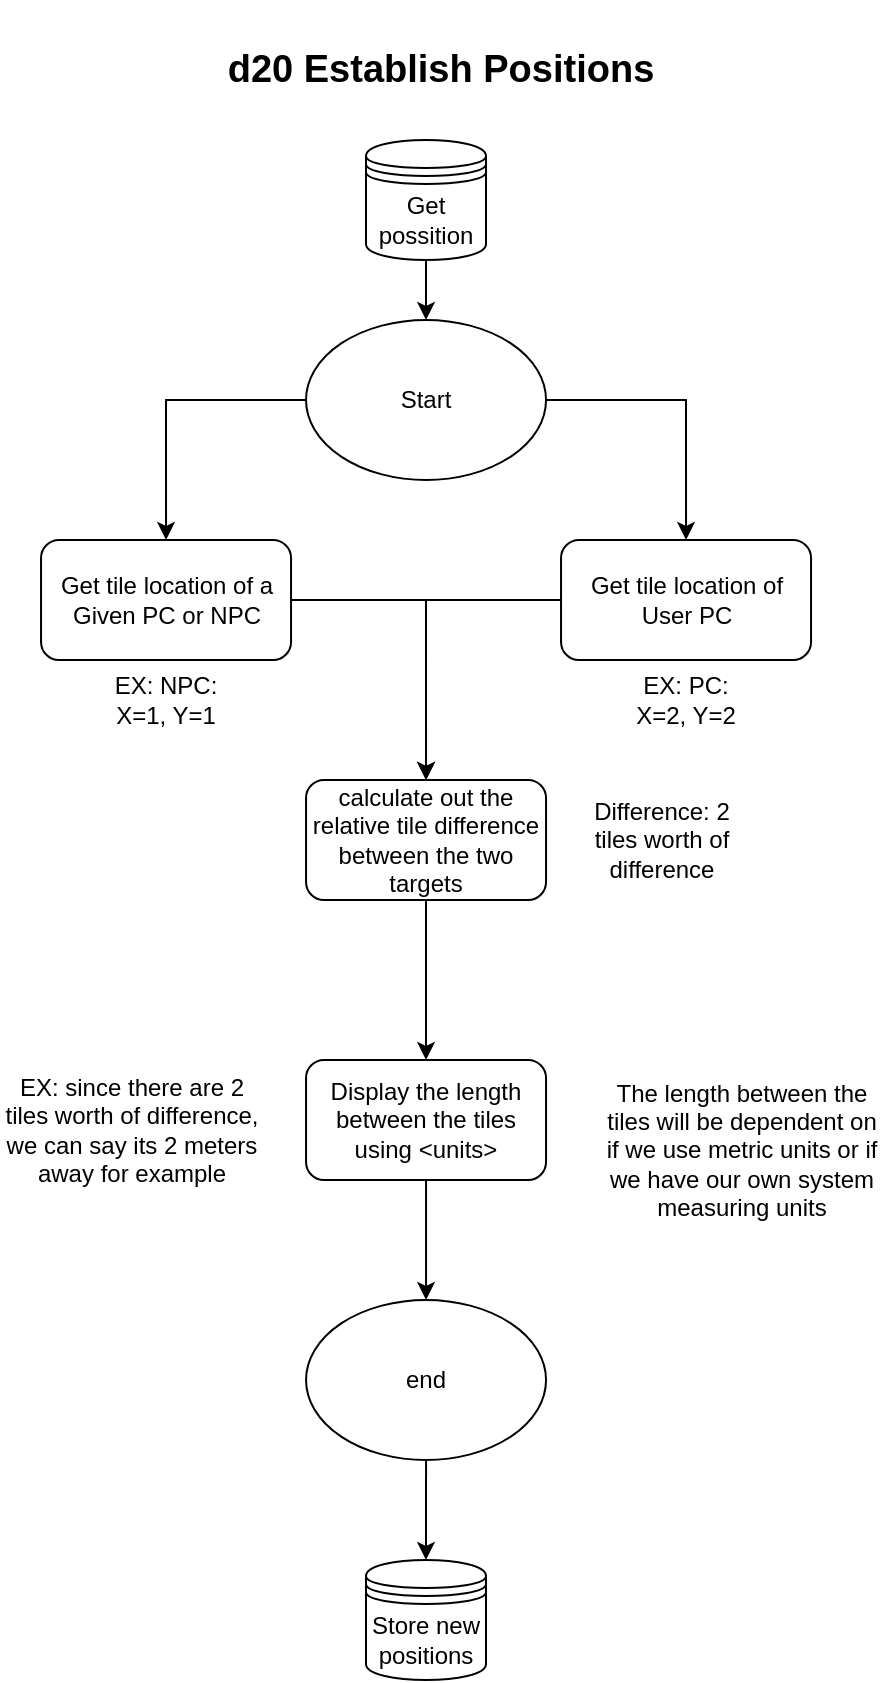 <mxfile version="14.5.1" type="device"><diagram id="H8119ROw4aTuKWtmfJ3v" name="Page-1"><mxGraphModel dx="1086" dy="806" grid="1" gridSize="10" guides="1" tooltips="1" connect="1" arrows="1" fold="1" page="1" pageScale="1" pageWidth="850" pageHeight="1100" math="0" shadow="0"><root><mxCell id="0"/><mxCell id="1" parent="0"/><mxCell id="LiUTzJivBKTN-oqaHDsj-17" style="edgeStyle=orthogonalEdgeStyle;rounded=0;orthogonalLoop=1;jettySize=auto;html=1;entryX=0.5;entryY=0;entryDx=0;entryDy=0;" parent="1" source="LiUTzJivBKTN-oqaHDsj-5" target="LiUTzJivBKTN-oqaHDsj-9" edge="1"><mxGeometry relative="1" as="geometry"/></mxCell><mxCell id="LiUTzJivBKTN-oqaHDsj-5" value="Get tile location of a Given PC or NPC" style="rounded=1;whiteSpace=wrap;html=1;" parent="1" vertex="1"><mxGeometry x="182.52" y="310" width="125" height="60" as="geometry"/></mxCell><mxCell id="LiUTzJivBKTN-oqaHDsj-16" style="edgeStyle=orthogonalEdgeStyle;rounded=0;orthogonalLoop=1;jettySize=auto;html=1;entryX=0.5;entryY=0;entryDx=0;entryDy=0;" parent="1" source="LiUTzJivBKTN-oqaHDsj-7" target="LiUTzJivBKTN-oqaHDsj-9" edge="1"><mxGeometry relative="1" as="geometry"/></mxCell><mxCell id="LiUTzJivBKTN-oqaHDsj-7" value="Get tile location of User PC" style="rounded=1;whiteSpace=wrap;html=1;" parent="1" vertex="1"><mxGeometry x="442.52" y="310" width="125" height="60" as="geometry"/></mxCell><mxCell id="LiUTzJivBKTN-oqaHDsj-14" style="edgeStyle=orthogonalEdgeStyle;rounded=0;orthogonalLoop=1;jettySize=auto;html=1;" parent="1" source="LiUTzJivBKTN-oqaHDsj-9" edge="1"><mxGeometry relative="1" as="geometry"><mxPoint x="375.02" y="570" as="targetPoint"/></mxGeometry></mxCell><mxCell id="LiUTzJivBKTN-oqaHDsj-9" value="calculate out the relative tile difference between the two targets" style="rounded=1;whiteSpace=wrap;html=1;" parent="1" vertex="1"><mxGeometry x="315.02" y="430" width="120" height="60" as="geometry"/></mxCell><mxCell id="LiUTzJivBKTN-oqaHDsj-13" value="&lt;b&gt;&lt;font style=&quot;font-size: 19px&quot;&gt;d20 Establish Positions&lt;/font&gt;&lt;/b&gt;" style="text;html=1;strokeColor=none;fillColor=none;align=center;verticalAlign=middle;whiteSpace=wrap;rounded=0;" parent="1" vertex="1"><mxGeometry x="271.88" y="40" width="221.25" height="70" as="geometry"/></mxCell><mxCell id="LiUTzJivBKTN-oqaHDsj-18" value="EX: NPC: X=1, Y=1" style="text;html=1;strokeColor=none;fillColor=none;align=center;verticalAlign=middle;whiteSpace=wrap;rounded=0;" parent="1" vertex="1"><mxGeometry x="205.02" y="370" width="80" height="40" as="geometry"/></mxCell><mxCell id="LiUTzJivBKTN-oqaHDsj-20" value="EX: PC: &lt;br&gt;X=2, Y=2" style="text;html=1;strokeColor=none;fillColor=none;align=center;verticalAlign=middle;whiteSpace=wrap;rounded=0;" parent="1" vertex="1"><mxGeometry x="465.02" y="370" width="80" height="40" as="geometry"/></mxCell><mxCell id="LiUTzJivBKTN-oqaHDsj-22" value="Difference: 2 tiles worth of difference" style="text;html=1;strokeColor=none;fillColor=none;align=center;verticalAlign=middle;whiteSpace=wrap;rounded=0;" parent="1" vertex="1"><mxGeometry x="452.51" y="440" width="80" height="40" as="geometry"/></mxCell><mxCell id="LiUTzJivBKTN-oqaHDsj-30" style="edgeStyle=orthogonalEdgeStyle;rounded=0;orthogonalLoop=1;jettySize=auto;html=1;entryX=0.5;entryY=0;entryDx=0;entryDy=0;" parent="1" source="LiUTzJivBKTN-oqaHDsj-23" target="LiUTzJivBKTN-oqaHDsj-29" edge="1"><mxGeometry relative="1" as="geometry"/></mxCell><mxCell id="LiUTzJivBKTN-oqaHDsj-23" value="Display the length between the tiles using &amp;lt;units&amp;gt;" style="rounded=1;whiteSpace=wrap;html=1;" parent="1" vertex="1"><mxGeometry x="315.02" y="570" width="120" height="60" as="geometry"/></mxCell><mxCell id="LiUTzJivBKTN-oqaHDsj-25" value="EX: since there are 2 tiles worth of difference, we can say its 2 meters away for example" style="text;html=1;strokeColor=none;fillColor=none;align=center;verticalAlign=middle;whiteSpace=wrap;rounded=0;" parent="1" vertex="1"><mxGeometry x="162.51" y="560" width="130" height="90" as="geometry"/></mxCell><mxCell id="LiUTzJivBKTN-oqaHDsj-27" style="edgeStyle=orthogonalEdgeStyle;rounded=0;orthogonalLoop=1;jettySize=auto;html=1;entryX=0.5;entryY=0;entryDx=0;entryDy=0;" parent="1" source="LiUTzJivBKTN-oqaHDsj-26" target="LiUTzJivBKTN-oqaHDsj-7" edge="1"><mxGeometry relative="1" as="geometry"/></mxCell><mxCell id="LiUTzJivBKTN-oqaHDsj-28" style="edgeStyle=orthogonalEdgeStyle;rounded=0;orthogonalLoop=1;jettySize=auto;html=1;entryX=0.5;entryY=0;entryDx=0;entryDy=0;" parent="1" source="LiUTzJivBKTN-oqaHDsj-26" target="LiUTzJivBKTN-oqaHDsj-5" edge="1"><mxGeometry relative="1" as="geometry"/></mxCell><mxCell id="LiUTzJivBKTN-oqaHDsj-26" value="Start" style="ellipse;whiteSpace=wrap;html=1;" parent="1" vertex="1"><mxGeometry x="315.02" y="200" width="120" height="80" as="geometry"/></mxCell><mxCell id="iLGUam6-KGdgF68wKpbu-4" style="edgeStyle=orthogonalEdgeStyle;rounded=0;orthogonalLoop=1;jettySize=auto;html=1;entryX=0.5;entryY=0;entryDx=0;entryDy=0;" edge="1" parent="1" source="LiUTzJivBKTN-oqaHDsj-29" target="iLGUam6-KGdgF68wKpbu-3"><mxGeometry relative="1" as="geometry"/></mxCell><mxCell id="LiUTzJivBKTN-oqaHDsj-29" value="end" style="ellipse;whiteSpace=wrap;html=1;" parent="1" vertex="1"><mxGeometry x="315.02" y="690" width="120" height="80" as="geometry"/></mxCell><mxCell id="LiUTzJivBKTN-oqaHDsj-31" value="The length between the tiles will be dependent on if we use metric units or if we have our own system measuring units" style="text;html=1;strokeColor=none;fillColor=none;align=center;verticalAlign=middle;whiteSpace=wrap;rounded=0;" parent="1" vertex="1"><mxGeometry x="462.51" y="570" width="140" height="90" as="geometry"/></mxCell><mxCell id="iLGUam6-KGdgF68wKpbu-2" style="edgeStyle=orthogonalEdgeStyle;rounded=0;orthogonalLoop=1;jettySize=auto;html=1;exitX=0.5;exitY=1;exitDx=0;exitDy=0;entryX=0.5;entryY=0;entryDx=0;entryDy=0;" edge="1" parent="1" source="iLGUam6-KGdgF68wKpbu-1" target="LiUTzJivBKTN-oqaHDsj-26"><mxGeometry relative="1" as="geometry"/></mxCell><mxCell id="iLGUam6-KGdgF68wKpbu-1" value="Get possition" style="shape=datastore;whiteSpace=wrap;html=1;" vertex="1" parent="1"><mxGeometry x="345" y="110" width="60" height="60" as="geometry"/></mxCell><mxCell id="iLGUam6-KGdgF68wKpbu-3" value="Store new positions" style="shape=datastore;whiteSpace=wrap;html=1;" vertex="1" parent="1"><mxGeometry x="345" y="820" width="60" height="60" as="geometry"/></mxCell></root></mxGraphModel></diagram></mxfile>